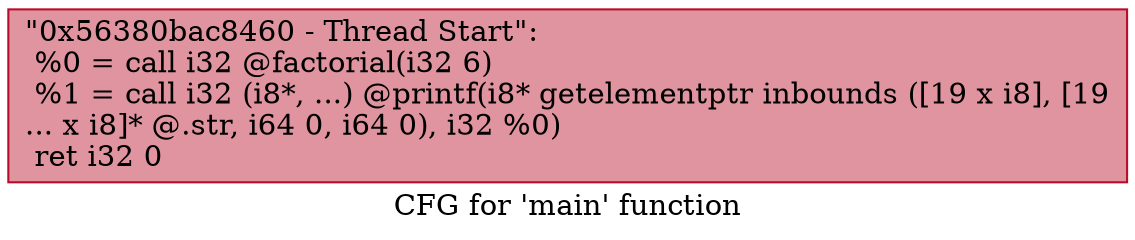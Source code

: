 digraph "CFG for 'main' function" {
	label="CFG for 'main' function";

	Node0x56380bac8460 [shape=record,color="#b70d28ff", style=filled, fillcolor="#b70d2870",label="{\"0x56380bac8460 - Thread Start\":\l  %0 = call i32 @factorial(i32 6)\l  %1 = call i32 (i8*, ...) @printf(i8* getelementptr inbounds ([19 x i8], [19\l... x i8]* @.str, i64 0, i64 0), i32 %0)\l  ret i32 0\l}"];
}
